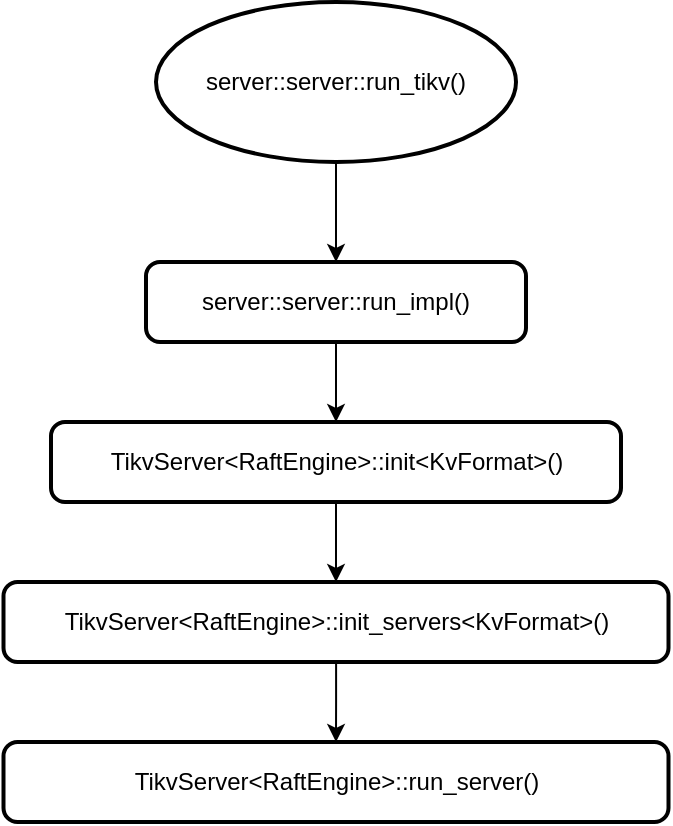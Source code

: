 <mxfile version="20.0.1" type="github">
  <diagram id="2tS2xlYH4pNznH7XOV93" name="Page-1">
    <mxGraphModel dx="1386" dy="712" grid="1" gridSize="10" guides="1" tooltips="1" connect="1" arrows="1" fold="1" page="1" pageScale="1" pageWidth="850" pageHeight="1100" math="0" shadow="0">
      <root>
        <mxCell id="0" />
        <mxCell id="1" parent="0" />
        <mxCell id="AOGp8GGhP-Rs6fDEoC5o-4" style="edgeStyle=orthogonalEdgeStyle;rounded=0;orthogonalLoop=1;jettySize=auto;html=1;entryX=0.5;entryY=0;entryDx=0;entryDy=0;" edge="1" parent="1" source="AOGp8GGhP-Rs6fDEoC5o-2" target="AOGp8GGhP-Rs6fDEoC5o-3">
          <mxGeometry relative="1" as="geometry" />
        </mxCell>
        <mxCell id="AOGp8GGhP-Rs6fDEoC5o-2" value="server::server::run_tikv()" style="strokeWidth=2;html=1;shape=mxgraph.flowchart.start_1;whiteSpace=wrap;" vertex="1" parent="1">
          <mxGeometry x="280" y="70" width="180" height="80" as="geometry" />
        </mxCell>
        <mxCell id="AOGp8GGhP-Rs6fDEoC5o-6" style="edgeStyle=orthogonalEdgeStyle;rounded=0;orthogonalLoop=1;jettySize=auto;html=1;entryX=0.5;entryY=0;entryDx=0;entryDy=0;" edge="1" parent="1" source="AOGp8GGhP-Rs6fDEoC5o-3" target="AOGp8GGhP-Rs6fDEoC5o-5">
          <mxGeometry relative="1" as="geometry" />
        </mxCell>
        <mxCell id="AOGp8GGhP-Rs6fDEoC5o-3" value="server::server::run_impl()" style="rounded=1;whiteSpace=wrap;html=1;absoluteArcSize=1;arcSize=14;strokeWidth=2;" vertex="1" parent="1">
          <mxGeometry x="275" y="200" width="190" height="40" as="geometry" />
        </mxCell>
        <mxCell id="AOGp8GGhP-Rs6fDEoC5o-8" style="edgeStyle=orthogonalEdgeStyle;rounded=0;orthogonalLoop=1;jettySize=auto;html=1;entryX=0.5;entryY=0;entryDx=0;entryDy=0;" edge="1" parent="1" source="AOGp8GGhP-Rs6fDEoC5o-5" target="AOGp8GGhP-Rs6fDEoC5o-7">
          <mxGeometry relative="1" as="geometry" />
        </mxCell>
        <mxCell id="AOGp8GGhP-Rs6fDEoC5o-5" value="TikvServer&amp;lt;RaftEngine&amp;gt;::init&amp;lt;KvFormat&amp;gt;()" style="rounded=1;whiteSpace=wrap;html=1;absoluteArcSize=1;arcSize=14;strokeWidth=2;" vertex="1" parent="1">
          <mxGeometry x="227.5" y="280" width="285" height="40" as="geometry" />
        </mxCell>
        <mxCell id="AOGp8GGhP-Rs6fDEoC5o-10" style="edgeStyle=orthogonalEdgeStyle;rounded=0;orthogonalLoop=1;jettySize=auto;html=1;entryX=0.5;entryY=0;entryDx=0;entryDy=0;" edge="1" parent="1" source="AOGp8GGhP-Rs6fDEoC5o-7" target="AOGp8GGhP-Rs6fDEoC5o-9">
          <mxGeometry relative="1" as="geometry" />
        </mxCell>
        <mxCell id="AOGp8GGhP-Rs6fDEoC5o-7" value="TikvServer&amp;lt;RaftEngine&amp;gt;::init_servers&amp;lt;KvFormat&amp;gt;()" style="rounded=1;whiteSpace=wrap;html=1;absoluteArcSize=1;arcSize=14;strokeWidth=2;" vertex="1" parent="1">
          <mxGeometry x="203.75" y="360" width="332.5" height="40" as="geometry" />
        </mxCell>
        <mxCell id="AOGp8GGhP-Rs6fDEoC5o-9" value="TikvServer&amp;lt;RaftEngine&amp;gt;::run_server()" style="rounded=1;whiteSpace=wrap;html=1;absoluteArcSize=1;arcSize=14;strokeWidth=2;" vertex="1" parent="1">
          <mxGeometry x="203.75" y="440" width="332.5" height="40" as="geometry" />
        </mxCell>
      </root>
    </mxGraphModel>
  </diagram>
</mxfile>
